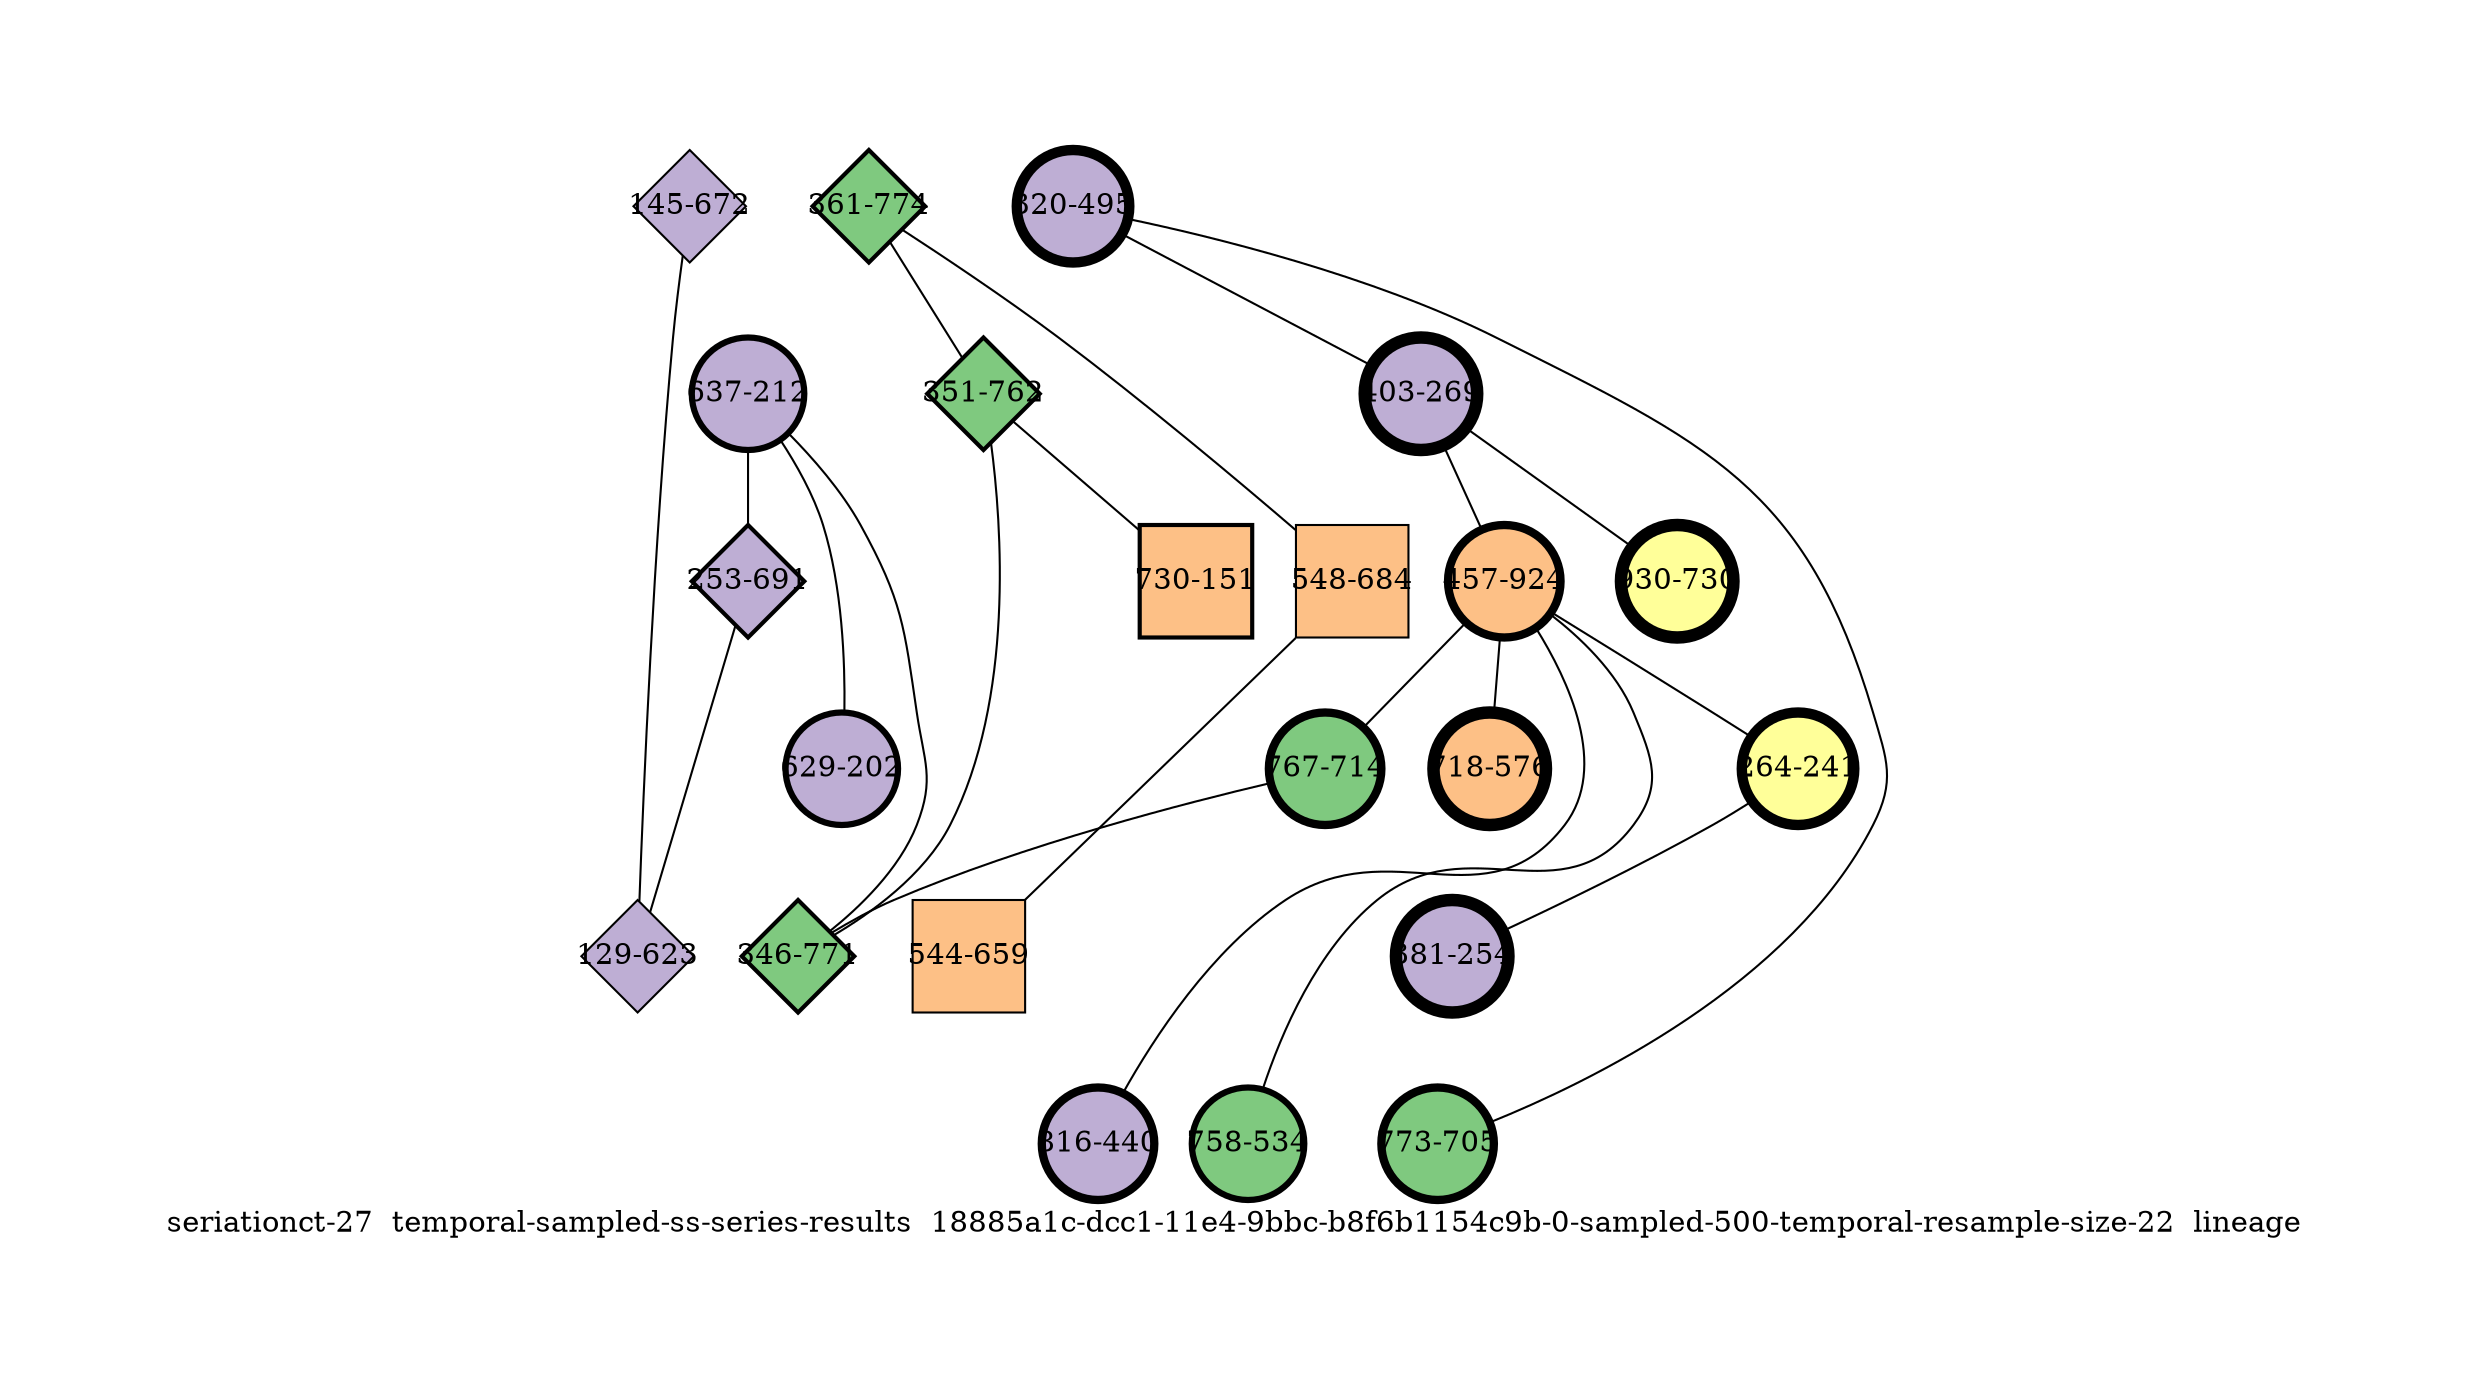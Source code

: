 strict graph "seriationct-27  temporal-sampled-ss-series-results  18885a1c-dcc1-11e4-9bbc-b8f6b1154c9b-0-sampled-500-temporal-resample-size-22  lineage" {
labelloc=b;
ratio=auto;
pad="1.0";
label="seriationct-27  temporal-sampled-ss-series-results  18885a1c-dcc1-11e4-9bbc-b8f6b1154c9b-0-sampled-500-temporal-resample-size-22  lineage";
node [width="0.75", style=filled, fixedsize=true, height="0.75", shape=circle, label=""];
0 [xCoordinate="212.0", appears_in_slice=3, yCoordinate="637.0", colorscheme=accent6, lineage_id=0, short_label="637-212", label="637-212", shape=circle, cluster_id=1, fillcolor=2, size="500.0", id=0, penwidth="3.0"];
1 [xCoordinate="774.0", appears_in_slice=2, yCoordinate="361.0", colorscheme=accent6, lineage_id=2, short_label="361-774", label="361-774", shape=diamond, cluster_id=0, fillcolor=1, size="500.0", id=1, penwidth="2.0"];
2 [xCoordinate="495.0", appears_in_slice=5, yCoordinate="320.0", colorscheme=accent6, lineage_id=0, short_label="320-495", label="320-495", shape=circle, cluster_id=1, fillcolor=2, size="500.0", id=2, penwidth="5.0"];
3 [xCoordinate="269.0", appears_in_slice=6, yCoordinate="403.0", colorscheme=accent6, lineage_id=0, short_label="403-269", label="403-269", shape=circle, cluster_id=1, fillcolor=2, size="500.0", id=9, penwidth="6.0"];
4 [xCoordinate="762.0", appears_in_slice=2, yCoordinate="351.0", colorscheme=accent6, lineage_id=2, short_label="351-762", label="351-762", shape=diamond, cluster_id=0, fillcolor=1, size="500.0", id=4, penwidth="2.0"];
5 [xCoordinate="924.0", appears_in_slice=4, yCoordinate="457.0", colorscheme=accent6, lineage_id=0, short_label="457-924", label="457-924", shape=circle, cluster_id=2, fillcolor=3, size="500.0", id=5, penwidth="4.0"];
6 [xCoordinate="684.0", appears_in_slice=1, yCoordinate="548.0", colorscheme=accent6, lineage_id=1, short_label="548-684", label="548-684", shape=square, cluster_id=2, fillcolor=3, size="500.0", id=6, penwidth="1.0"];
7 [xCoordinate="705.0", appears_in_slice=4, yCoordinate="773.0", colorscheme=accent6, lineage_id=0, short_label="773-705", label="773-705", shape=circle, cluster_id=0, fillcolor=1, size="500.0", id=7, penwidth="4.0"];
8 [xCoordinate="691.0", appears_in_slice=2, yCoordinate="253.0", colorscheme=accent6, lineage_id=2, short_label="253-691", label="253-691", shape=diamond, cluster_id=1, fillcolor=2, size="500.0", id=8, penwidth="2.0"];
9 [xCoordinate="714.0", appears_in_slice=4, yCoordinate="767.0", colorscheme=accent6, lineage_id=0, short_label="767-714", label="767-714", shape=circle, cluster_id=0, fillcolor=1, size="500.0", id=3, penwidth="4.0"];
10 [xCoordinate="534.0", appears_in_slice=3, yCoordinate="758.0", colorscheme=accent6, lineage_id=0, short_label="758-534", label="758-534", shape=circle, cluster_id=0, fillcolor=1, size="500.0", id=10, penwidth="3.0"];
11 [xCoordinate="241.0", appears_in_slice=5, yCoordinate="264.0", colorscheme=accent6, lineage_id=0, short_label="264-241", label="264-241", shape=circle, cluster_id=3, fillcolor=4, size="500.0", id=11, penwidth="5.0"];
12 [xCoordinate="672.0", appears_in_slice=1, yCoordinate="145.0", colorscheme=accent6, lineage_id=2, short_label="145-672", label="145-672", shape=diamond, cluster_id=1, fillcolor=2, size="500.0", id=12, penwidth="1.0"];
13 [xCoordinate="202.0", appears_in_slice=3, yCoordinate="629.0", colorscheme=accent6, lineage_id=0, short_label="629-202", label="629-202", shape=circle, cluster_id=1, fillcolor=2, size="500.0", id=13, penwidth="3.0"];
14 [xCoordinate="771.0", appears_in_slice=2, yCoordinate="346.0", colorscheme=accent6, lineage_id=2, short_label="346-771", label="346-771", shape=diamond, cluster_id=0, fillcolor=1, size="500.0", id=14, penwidth="2.0"];
15 [xCoordinate="254.0", appears_in_slice=6, yCoordinate="381.0", colorscheme=accent6, lineage_id=0, short_label="381-254", label="381-254", shape=circle, cluster_id=1, fillcolor=2, size="500.0", id=15, penwidth="6.0"];
16 [xCoordinate="440.0", appears_in_slice=4, yCoordinate="816.0", colorscheme=accent6, lineage_id=0, short_label="816-440", label="816-440", shape=circle, cluster_id=1, fillcolor=2, size="500.0", id=16, penwidth="4.0"];
17 [xCoordinate="623.0", appears_in_slice=1, yCoordinate="129.0", colorscheme=accent6, lineage_id=2, short_label="129-623", label="129-623", shape=diamond, cluster_id=1, fillcolor=2, size="500.0", id=17, penwidth="1.0"];
18 [xCoordinate="576.0", appears_in_slice=6, yCoordinate="718.0", colorscheme=accent6, lineage_id=0, short_label="718-576", label="718-576", shape=circle, cluster_id=2, fillcolor=3, size="500.0", id=18, penwidth="6.0"];
19 [xCoordinate="151.0", appears_in_slice=2, yCoordinate="730.0", colorscheme=accent6, lineage_id=1, short_label="730-151", label="730-151", shape=square, cluster_id=2, fillcolor=3, size="500.0", id=19, penwidth="2.0"];
20 [xCoordinate="659.0", appears_in_slice=1, yCoordinate="544.0", colorscheme=accent6, lineage_id=1, short_label="544-659", label="544-659", shape=square, cluster_id=2, fillcolor=3, size="500.0", id=20, penwidth="1.0"];
21 [xCoordinate="730.0", appears_in_slice=6, yCoordinate="930.0", colorscheme=accent6, lineage_id=0, short_label="930-730", label="930-730", shape=circle, cluster_id=3, fillcolor=4, size="500.0", id=21, penwidth="6.0"];
0 -- 8  [inverseweight="3.13727902569", weight="0.31874754901"];
0 -- 13  [inverseweight="3.40822839844", weight="0.293407566365"];
0 -- 14  [inverseweight="3.12719958577", weight="0.319774920843"];
1 -- 4  [inverseweight="24.8759297552", weight="0.0401995024845"];
1 -- 6  [inverseweight="3.73155110576", weight="0.267985074211"];
2 -- 3  [inverseweight="2.39599494365", weight="0.417363151224"];
2 -- 7  [inverseweight="4.86147686098", weight="0.205698808942"];
3 -- 21  [inverseweight="19.7642353761", weight="0.0505964425627"];
3 -- 5  [inverseweight="2.09419606218", weight="0.477510209315"];
4 -- 19  [inverseweight="39.5284707521", weight="0.0252982212813"];
4 -- 14  [inverseweight="2.5506884472", weight="0.392051017088"];
5 -- 9  [inverseweight="2.27315000522", weight="0.43991817421"];
5 -- 10  [inverseweight="2.11818774211", weight="0.472101683962"];
5 -- 11  [inverseweight="1.71557126386", weight="0.582896217178"];
5 -- 16  [inverseweight="2.25211516639", weight="0.444027026204"];
5 -- 18  [inverseweight="1.81133266093", weight="0.552079704391"];
6 -- 20  [inverseweight="14.3739893644", weight="0.0695701085237"];
8 -- 17  [inverseweight="5.85526660456", weight="0.170786416322"];
9 -- 14  [inverseweight="2.30187550354", weight="0.434428360032"];
11 -- 15  [inverseweight="2.01629295452", weight="0.49595967578"];
12 -- 17  [inverseweight="21.7597069945", weight="0.0459565011723"];
}
